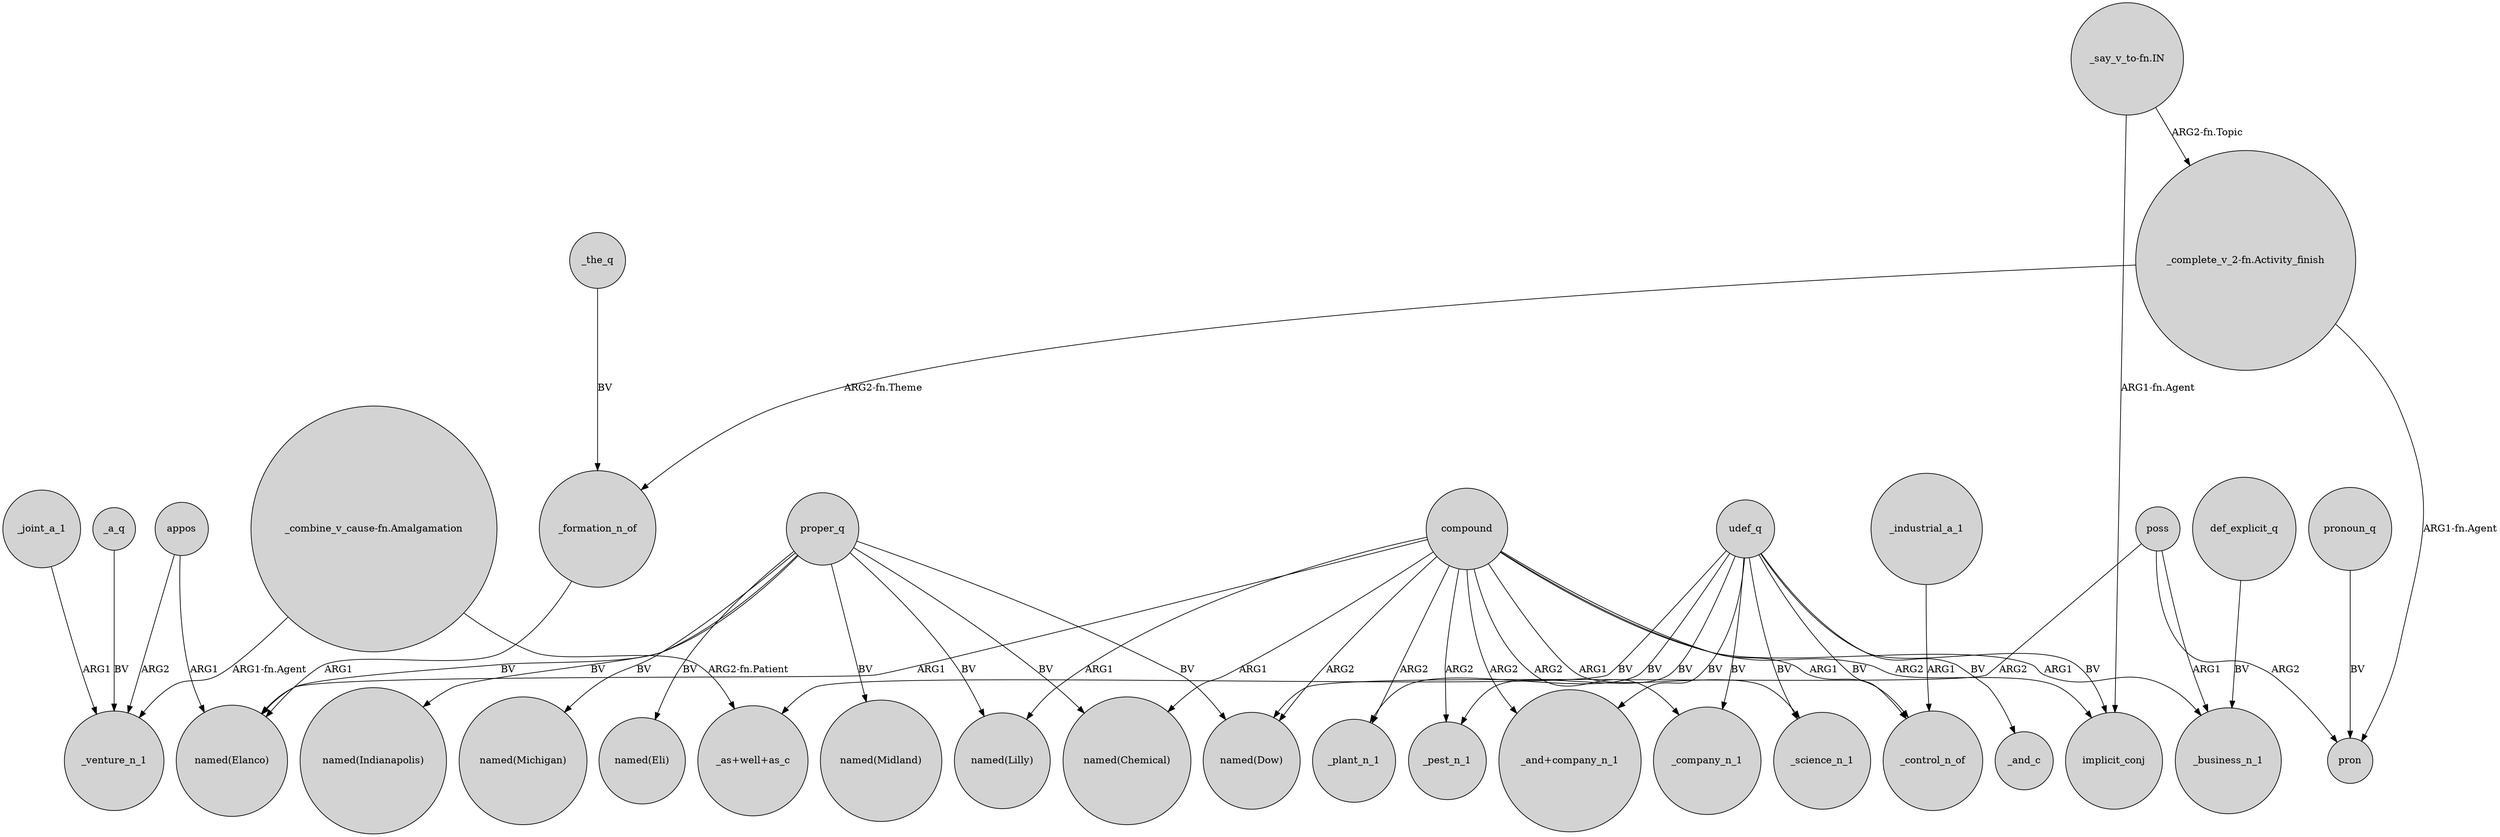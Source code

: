 digraph {
	node [shape=circle style=filled]
	_joint_a_1 -> _venture_n_1 [label=ARG1]
	proper_q -> "named(Midland)" [label=BV]
	udef_q -> "_as+well+as_c" [label=BV]
	compound -> implicit_conj [label=ARG2]
	poss -> pron [label=ARG2]
	compound -> "named(Dow)" [label=ARG2]
	udef_q -> _control_n_of [label=BV]
	compound -> _company_n_1 [label=ARG2]
	"_say_v_to-fn.IN" -> "_complete_v_2-fn.Activity_finish" [label="ARG2-fn.Topic"]
	poss -> _business_n_1 [label=ARG1]
	proper_q -> "named(Dow)" [label=BV]
	compound -> "named(Chemical)" [label=ARG1]
	compound -> "named(Lilly)" [label=ARG1]
	udef_q -> implicit_conj [label=BV]
	_the_q -> _formation_n_of [label=BV]
	udef_q -> _science_n_1 [label=BV]
	_industrial_a_1 -> _control_n_of [label=ARG1]
	compound -> _pest_n_1 [label=ARG2]
	pronoun_q -> pron [label=BV]
	"_complete_v_2-fn.Activity_finish" -> pron [label="ARG1-fn.Agent"]
	proper_q -> "named(Elanco)" [label=BV]
	proper_q -> "named(Indianapolis)" [label=BV]
	proper_q -> "named(Lilly)" [label=BV]
	"_complete_v_2-fn.Activity_finish" -> _formation_n_of [label="ARG2-fn.Theme"]
	compound -> "_and+company_n_1" [label=ARG2]
	compound -> _control_n_of [label=ARG1]
	proper_q -> "named(Michigan)" [label=BV]
	compound -> _business_n_1 [label=ARG1]
	compound -> _plant_n_1 [label=ARG2]
	proper_q -> "named(Chemical)" [label=BV]
	compound -> _science_n_1 [label=ARG1]
	udef_q -> _plant_n_1 [label=BV]
	proper_q -> "named(Eli)" [label=BV]
	udef_q -> _pest_n_1 [label=BV]
	appos -> _venture_n_1 [label=ARG2]
	compound -> "named(Elanco)" [label=ARG1]
	udef_q -> "_and+company_n_1" [label=BV]
	_a_q -> _venture_n_1 [label=BV]
	poss -> "named(Dow)" [label=ARG2]
	udef_q -> _and_c [label=BV]
	appos -> "named(Elanco)" [label=ARG1]
	"_combine_v_cause-fn.Amalgamation" -> _venture_n_1 [label="ARG1-fn.Agent"]
	udef_q -> _company_n_1 [label=BV]
	"_say_v_to-fn.IN" -> implicit_conj [label="ARG1-fn.Agent"]
	"_combine_v_cause-fn.Amalgamation" -> "_as+well+as_c" [label="ARG2-fn.Patient"]
	def_explicit_q -> _business_n_1 [label=BV]
	_formation_n_of -> "named(Elanco)" [label=ARG1]
}
